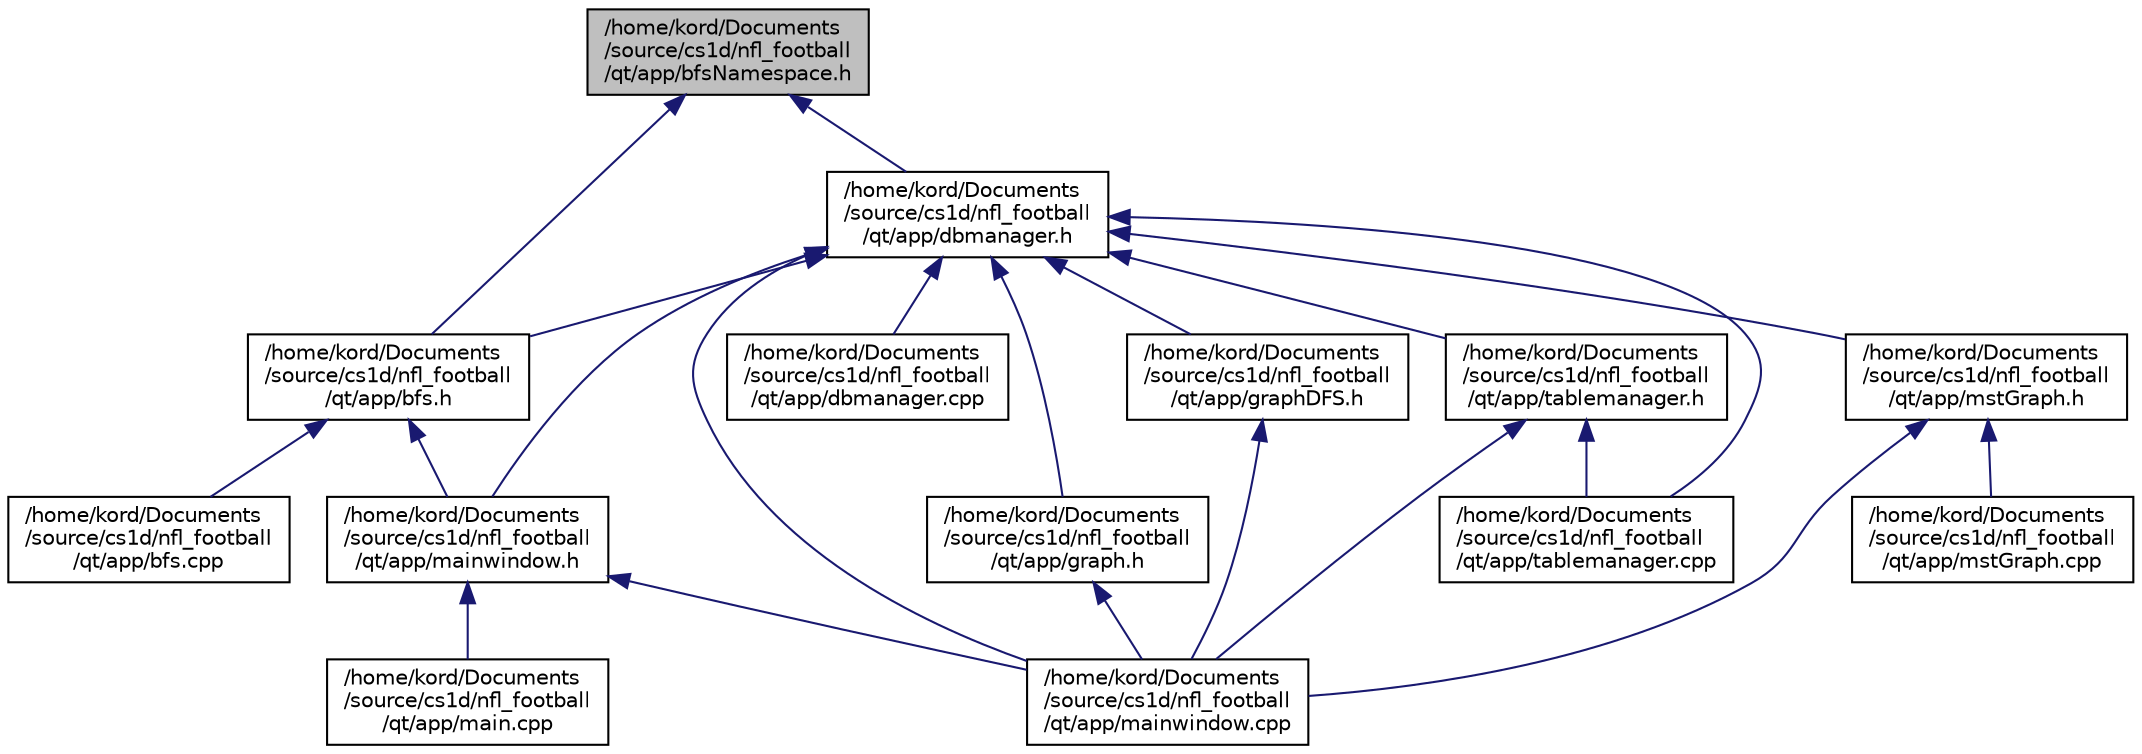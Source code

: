 digraph "/home/kord/Documents/source/cs1d/nfl_football/qt/app/bfsNamespace.h"
{
 // LATEX_PDF_SIZE
  edge [fontname="Helvetica",fontsize="10",labelfontname="Helvetica",labelfontsize="10"];
  node [fontname="Helvetica",fontsize="10",shape=record];
  Node1 [label="/home/kord/Documents\l/source/cs1d/nfl_football\l/qt/app/bfsNamespace.h",height=0.2,width=0.4,color="black", fillcolor="grey75", style="filled", fontcolor="black",tooltip=" "];
  Node1 -> Node2 [dir="back",color="midnightblue",fontsize="10",style="solid",fontname="Helvetica"];
  Node2 [label="/home/kord/Documents\l/source/cs1d/nfl_football\l/qt/app/bfs.h",height=0.2,width=0.4,color="black", fillcolor="white", style="filled",URL="$bfs_8h.html",tooltip=" "];
  Node2 -> Node3 [dir="back",color="midnightblue",fontsize="10",style="solid",fontname="Helvetica"];
  Node3 [label="/home/kord/Documents\l/source/cs1d/nfl_football\l/qt/app/bfs.cpp",height=0.2,width=0.4,color="black", fillcolor="white", style="filled",URL="$bfs_8cpp.html",tooltip=" "];
  Node2 -> Node4 [dir="back",color="midnightblue",fontsize="10",style="solid",fontname="Helvetica"];
  Node4 [label="/home/kord/Documents\l/source/cs1d/nfl_football\l/qt/app/mainwindow.h",height=0.2,width=0.4,color="black", fillcolor="white", style="filled",URL="$mainwindow_8h.html",tooltip=" "];
  Node4 -> Node5 [dir="back",color="midnightblue",fontsize="10",style="solid",fontname="Helvetica"];
  Node5 [label="/home/kord/Documents\l/source/cs1d/nfl_football\l/qt/app/main.cpp",height=0.2,width=0.4,color="black", fillcolor="white", style="filled",URL="$main_8cpp.html",tooltip=" "];
  Node4 -> Node6 [dir="back",color="midnightblue",fontsize="10",style="solid",fontname="Helvetica"];
  Node6 [label="/home/kord/Documents\l/source/cs1d/nfl_football\l/qt/app/mainwindow.cpp",height=0.2,width=0.4,color="black", fillcolor="white", style="filled",URL="$mainwindow_8cpp.html",tooltip=" "];
  Node1 -> Node7 [dir="back",color="midnightblue",fontsize="10",style="solid",fontname="Helvetica"];
  Node7 [label="/home/kord/Documents\l/source/cs1d/nfl_football\l/qt/app/dbmanager.h",height=0.2,width=0.4,color="black", fillcolor="white", style="filled",URL="$dbmanager_8h.html",tooltip=" "];
  Node7 -> Node2 [dir="back",color="midnightblue",fontsize="10",style="solid",fontname="Helvetica"];
  Node7 -> Node8 [dir="back",color="midnightblue",fontsize="10",style="solid",fontname="Helvetica"];
  Node8 [label="/home/kord/Documents\l/source/cs1d/nfl_football\l/qt/app/dbmanager.cpp",height=0.2,width=0.4,color="black", fillcolor="white", style="filled",URL="$dbmanager_8cpp.html",tooltip=" "];
  Node7 -> Node9 [dir="back",color="midnightblue",fontsize="10",style="solid",fontname="Helvetica"];
  Node9 [label="/home/kord/Documents\l/source/cs1d/nfl_football\l/qt/app/graph.h",height=0.2,width=0.4,color="black", fillcolor="white", style="filled",URL="$graph_8h.html",tooltip=" "];
  Node9 -> Node6 [dir="back",color="midnightblue",fontsize="10",style="solid",fontname="Helvetica"];
  Node7 -> Node10 [dir="back",color="midnightblue",fontsize="10",style="solid",fontname="Helvetica"];
  Node10 [label="/home/kord/Documents\l/source/cs1d/nfl_football\l/qt/app/graphDFS.h",height=0.2,width=0.4,color="black", fillcolor="white", style="filled",URL="$graphDFS_8h.html",tooltip=" "];
  Node10 -> Node6 [dir="back",color="midnightblue",fontsize="10",style="solid",fontname="Helvetica"];
  Node7 -> Node4 [dir="back",color="midnightblue",fontsize="10",style="solid",fontname="Helvetica"];
  Node7 -> Node6 [dir="back",color="midnightblue",fontsize="10",style="solid",fontname="Helvetica"];
  Node7 -> Node11 [dir="back",color="midnightblue",fontsize="10",style="solid",fontname="Helvetica"];
  Node11 [label="/home/kord/Documents\l/source/cs1d/nfl_football\l/qt/app/tablemanager.h",height=0.2,width=0.4,color="black", fillcolor="white", style="filled",URL="$tablemanager_8h.html",tooltip=" "];
  Node11 -> Node6 [dir="back",color="midnightblue",fontsize="10",style="solid",fontname="Helvetica"];
  Node11 -> Node12 [dir="back",color="midnightblue",fontsize="10",style="solid",fontname="Helvetica"];
  Node12 [label="/home/kord/Documents\l/source/cs1d/nfl_football\l/qt/app/tablemanager.cpp",height=0.2,width=0.4,color="black", fillcolor="white", style="filled",URL="$tablemanager_8cpp.html",tooltip=" "];
  Node7 -> Node13 [dir="back",color="midnightblue",fontsize="10",style="solid",fontname="Helvetica"];
  Node13 [label="/home/kord/Documents\l/source/cs1d/nfl_football\l/qt/app/mstGraph.h",height=0.2,width=0.4,color="black", fillcolor="white", style="filled",URL="$mstGraph_8h.html",tooltip=" "];
  Node13 -> Node6 [dir="back",color="midnightblue",fontsize="10",style="solid",fontname="Helvetica"];
  Node13 -> Node14 [dir="back",color="midnightblue",fontsize="10",style="solid",fontname="Helvetica"];
  Node14 [label="/home/kord/Documents\l/source/cs1d/nfl_football\l/qt/app/mstGraph.cpp",height=0.2,width=0.4,color="black", fillcolor="white", style="filled",URL="$mstGraph_8cpp.html",tooltip=" "];
  Node7 -> Node12 [dir="back",color="midnightblue",fontsize="10",style="solid",fontname="Helvetica"];
}
